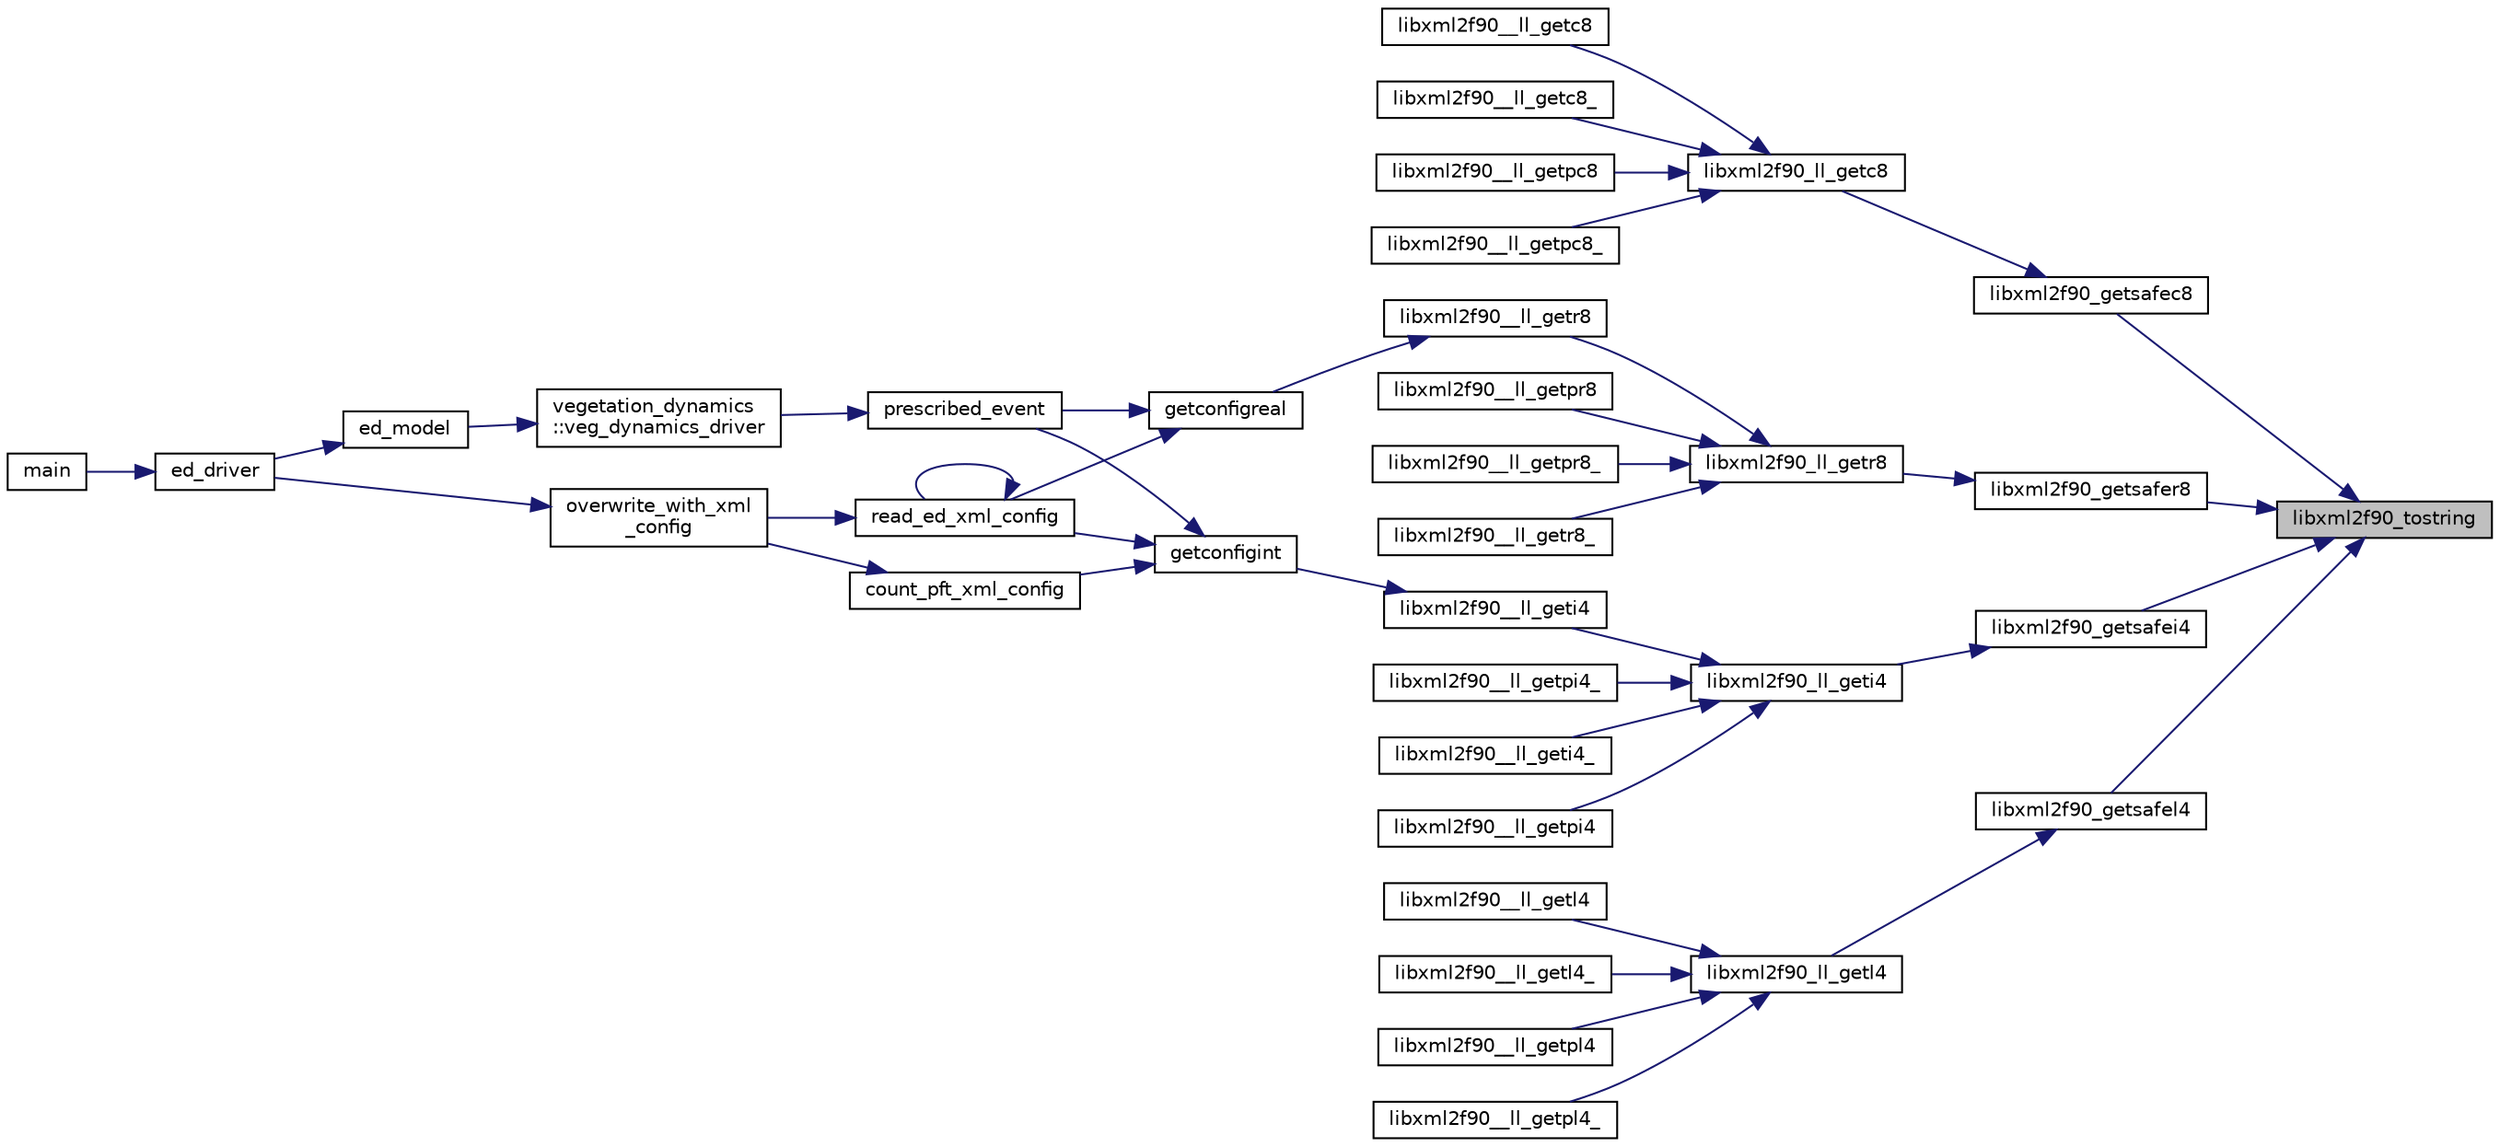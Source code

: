 digraph "libxml2f90_tostring"
{
 // LATEX_PDF_SIZE
  edge [fontname="Helvetica",fontsize="10",labelfontname="Helvetica",labelfontsize="10"];
  node [fontname="Helvetica",fontsize="10",shape=record];
  rankdir="RL";
  Node1 [label="libxml2f90_tostring",height=0.2,width=0.4,color="black", fillcolor="grey75", style="filled", fontcolor="black",tooltip=" "];
  Node1 -> Node2 [dir="back",color="midnightblue",fontsize="10",style="solid",fontname="Helvetica"];
  Node2 [label="libxml2f90_getsafec8",height=0.2,width=0.4,color="black", fillcolor="white", style="filled",URL="$libxml2f90_8f90__pp_8f90.html#a9ba5ab680800c28b4f9d6ceb0e8aa3f4",tooltip=" "];
  Node2 -> Node3 [dir="back",color="midnightblue",fontsize="10",style="solid",fontname="Helvetica"];
  Node3 [label="libxml2f90_ll_getc8",height=0.2,width=0.4,color="black", fillcolor="white", style="filled",URL="$libxml2f90_8f90__pp_8f90.html#a6a5ed182d7a75ff001e4372fb131e07c",tooltip=" "];
  Node3 -> Node4 [dir="back",color="midnightblue",fontsize="10",style="solid",fontname="Helvetica"];
  Node4 [label="libxml2f90__ll_getc8",height=0.2,width=0.4,color="black", fillcolor="white", style="filled",URL="$libxml2f90_8f90__pp_8f90.html#a5d4a74ac67abc4657d96bcc55fad78f3",tooltip=" "];
  Node3 -> Node5 [dir="back",color="midnightblue",fontsize="10",style="solid",fontname="Helvetica"];
  Node5 [label="libxml2f90__ll_getc8_",height=0.2,width=0.4,color="black", fillcolor="white", style="filled",URL="$libxml2f90_8f90__pp_8f90.html#a3cf0a08fd399cfb2380738008cc1523e",tooltip=" "];
  Node3 -> Node6 [dir="back",color="midnightblue",fontsize="10",style="solid",fontname="Helvetica"];
  Node6 [label="libxml2f90__ll_getpc8",height=0.2,width=0.4,color="black", fillcolor="white", style="filled",URL="$libxml2f90_8f90__pp_8f90.html#ac08cc5083f67fe974663dee0dd7066d5",tooltip=" "];
  Node3 -> Node7 [dir="back",color="midnightblue",fontsize="10",style="solid",fontname="Helvetica"];
  Node7 [label="libxml2f90__ll_getpc8_",height=0.2,width=0.4,color="black", fillcolor="white", style="filled",URL="$libxml2f90_8f90__pp_8f90.html#adf6af0ff041c73c9d338df8a99c88137",tooltip=" "];
  Node1 -> Node8 [dir="back",color="midnightblue",fontsize="10",style="solid",fontname="Helvetica"];
  Node8 [label="libxml2f90_getsafei4",height=0.2,width=0.4,color="black", fillcolor="white", style="filled",URL="$libxml2f90_8f90__pp_8f90.html#ac813de3235a2af4f169c5434743f86a2",tooltip=" "];
  Node8 -> Node9 [dir="back",color="midnightblue",fontsize="10",style="solid",fontname="Helvetica"];
  Node9 [label="libxml2f90_ll_geti4",height=0.2,width=0.4,color="black", fillcolor="white", style="filled",URL="$libxml2f90_8f90__pp_8f90.html#a06d3fe6d9c7cd1a6044e617b8a2acdb9",tooltip=" "];
  Node9 -> Node10 [dir="back",color="midnightblue",fontsize="10",style="solid",fontname="Helvetica"];
  Node10 [label="libxml2f90__ll_geti4",height=0.2,width=0.4,color="black", fillcolor="white", style="filled",URL="$libxml2f90_8f90__pp_8f90.html#a90fdd12e3f7794c98317d1b08550f01f",tooltip=" "];
  Node10 -> Node11 [dir="back",color="midnightblue",fontsize="10",style="solid",fontname="Helvetica"];
  Node11 [label="getconfigint",height=0.2,width=0.4,color="black", fillcolor="white", style="filled",URL="$ed__xml__config_8f90.html#a949b85c800477675f7d27e9e02d2d501",tooltip=" "];
  Node11 -> Node12 [dir="back",color="midnightblue",fontsize="10",style="solid",fontname="Helvetica"];
  Node12 [label="count_pft_xml_config",height=0.2,width=0.4,color="black", fillcolor="white", style="filled",URL="$ed__xml__config_8f90.html#a86b17f0ea1e5298fb9d4747819cf4f10",tooltip=" "];
  Node12 -> Node13 [dir="back",color="midnightblue",fontsize="10",style="solid",fontname="Helvetica"];
  Node13 [label="overwrite_with_xml\l_config",height=0.2,width=0.4,color="black", fillcolor="white", style="filled",URL="$ed__params_8f90.html#a2c0c887700d85a5be6fbd26b071c8da6",tooltip=" "];
  Node13 -> Node14 [dir="back",color="midnightblue",fontsize="10",style="solid",fontname="Helvetica"];
  Node14 [label="ed_driver",height=0.2,width=0.4,color="black", fillcolor="white", style="filled",URL="$ed__driver_8_f90.html#a5706bd8bee60960fe8166de1870e47da",tooltip=" "];
  Node14 -> Node15 [dir="back",color="midnightblue",fontsize="10",style="solid",fontname="Helvetica"];
  Node15 [label="main",height=0.2,width=0.4,color="black", fillcolor="white", style="filled",URL="$edmain_8_f90.html#a8ec2266d83cd6c0b762cbcbc92c0af3d",tooltip=" "];
  Node11 -> Node16 [dir="back",color="midnightblue",fontsize="10",style="solid",fontname="Helvetica"];
  Node16 [label="prescribed_event",height=0.2,width=0.4,color="black", fillcolor="white", style="filled",URL="$events_8f90.html#ad9f17e2da07d80a0734f81d8b2e27d25",tooltip=" "];
  Node16 -> Node17 [dir="back",color="midnightblue",fontsize="10",style="solid",fontname="Helvetica"];
  Node17 [label="vegetation_dynamics\l::veg_dynamics_driver",height=0.2,width=0.4,color="black", fillcolor="white", style="filled",URL="$namespacevegetation__dynamics.html#ac0aac7ba29275bab000373bd850a36e6",tooltip=" "];
  Node17 -> Node18 [dir="back",color="midnightblue",fontsize="10",style="solid",fontname="Helvetica"];
  Node18 [label="ed_model",height=0.2,width=0.4,color="black", fillcolor="white", style="filled",URL="$ed__model_8_f90.html#a9804b9ca3fcb1b4e17171d786d50c32c",tooltip="Begins, updates, and outputs results from ecosystem simulation."];
  Node18 -> Node14 [dir="back",color="midnightblue",fontsize="10",style="solid",fontname="Helvetica"];
  Node11 -> Node19 [dir="back",color="midnightblue",fontsize="10",style="solid",fontname="Helvetica"];
  Node19 [label="read_ed_xml_config",height=0.2,width=0.4,color="black", fillcolor="white", style="filled",URL="$ed__xml__config_8f90.html#accb60513f4c46e691fcd1f96c1e9df36",tooltip=" "];
  Node19 -> Node13 [dir="back",color="midnightblue",fontsize="10",style="solid",fontname="Helvetica"];
  Node19 -> Node19 [dir="back",color="midnightblue",fontsize="10",style="solid",fontname="Helvetica"];
  Node9 -> Node20 [dir="back",color="midnightblue",fontsize="10",style="solid",fontname="Helvetica"];
  Node20 [label="libxml2f90__ll_geti4_",height=0.2,width=0.4,color="black", fillcolor="white", style="filled",URL="$libxml2f90_8f90__pp_8f90.html#a1c2a48ca65f77d8c56223d71e08ced37",tooltip=" "];
  Node9 -> Node21 [dir="back",color="midnightblue",fontsize="10",style="solid",fontname="Helvetica"];
  Node21 [label="libxml2f90__ll_getpi4",height=0.2,width=0.4,color="black", fillcolor="white", style="filled",URL="$libxml2f90_8f90__pp_8f90.html#a02ca594441825f41fac314030efac043",tooltip=" "];
  Node9 -> Node22 [dir="back",color="midnightblue",fontsize="10",style="solid",fontname="Helvetica"];
  Node22 [label="libxml2f90__ll_getpi4_",height=0.2,width=0.4,color="black", fillcolor="white", style="filled",URL="$libxml2f90_8f90__pp_8f90.html#a3c828932bda4b9d96cb11bac75a064f2",tooltip=" "];
  Node1 -> Node23 [dir="back",color="midnightblue",fontsize="10",style="solid",fontname="Helvetica"];
  Node23 [label="libxml2f90_getsafel4",height=0.2,width=0.4,color="black", fillcolor="white", style="filled",URL="$libxml2f90_8f90__pp_8f90.html#a28f8b34bc930ad861c2ee4d764f945ba",tooltip=" "];
  Node23 -> Node24 [dir="back",color="midnightblue",fontsize="10",style="solid",fontname="Helvetica"];
  Node24 [label="libxml2f90_ll_getl4",height=0.2,width=0.4,color="black", fillcolor="white", style="filled",URL="$libxml2f90_8f90__pp_8f90.html#a71e6fc3f5a24b380986614bd6ff2ca9a",tooltip=" "];
  Node24 -> Node25 [dir="back",color="midnightblue",fontsize="10",style="solid",fontname="Helvetica"];
  Node25 [label="libxml2f90__ll_getl4",height=0.2,width=0.4,color="black", fillcolor="white", style="filled",URL="$libxml2f90_8f90__pp_8f90.html#a1b0c5cd537f12f2edf530cddaf84caf5",tooltip=" "];
  Node24 -> Node26 [dir="back",color="midnightblue",fontsize="10",style="solid",fontname="Helvetica"];
  Node26 [label="libxml2f90__ll_getl4_",height=0.2,width=0.4,color="black", fillcolor="white", style="filled",URL="$libxml2f90_8f90__pp_8f90.html#afb97bd01984f5df9ea5c58e09e719501",tooltip=" "];
  Node24 -> Node27 [dir="back",color="midnightblue",fontsize="10",style="solid",fontname="Helvetica"];
  Node27 [label="libxml2f90__ll_getpl4",height=0.2,width=0.4,color="black", fillcolor="white", style="filled",URL="$libxml2f90_8f90__pp_8f90.html#aae0db9dc81cd11d2c8f85d42f01321e5",tooltip=" "];
  Node24 -> Node28 [dir="back",color="midnightblue",fontsize="10",style="solid",fontname="Helvetica"];
  Node28 [label="libxml2f90__ll_getpl4_",height=0.2,width=0.4,color="black", fillcolor="white", style="filled",URL="$libxml2f90_8f90__pp_8f90.html#ac77032833d26c0b15ec204a9b8bd5888",tooltip=" "];
  Node1 -> Node29 [dir="back",color="midnightblue",fontsize="10",style="solid",fontname="Helvetica"];
  Node29 [label="libxml2f90_getsafer8",height=0.2,width=0.4,color="black", fillcolor="white", style="filled",URL="$libxml2f90_8f90__pp_8f90.html#a7851da50fe7a6768aa6f0d04aa9345a0",tooltip=" "];
  Node29 -> Node30 [dir="back",color="midnightblue",fontsize="10",style="solid",fontname="Helvetica"];
  Node30 [label="libxml2f90_ll_getr8",height=0.2,width=0.4,color="black", fillcolor="white", style="filled",URL="$libxml2f90_8f90__pp_8f90.html#abf76069613613425c0bc9539a51cd4d9",tooltip=" "];
  Node30 -> Node31 [dir="back",color="midnightblue",fontsize="10",style="solid",fontname="Helvetica"];
  Node31 [label="libxml2f90__ll_getpr8",height=0.2,width=0.4,color="black", fillcolor="white", style="filled",URL="$libxml2f90_8f90__pp_8f90.html#a5ffa8a56b1901a92be64556fe9f30e07",tooltip=" "];
  Node30 -> Node32 [dir="back",color="midnightblue",fontsize="10",style="solid",fontname="Helvetica"];
  Node32 [label="libxml2f90__ll_getpr8_",height=0.2,width=0.4,color="black", fillcolor="white", style="filled",URL="$libxml2f90_8f90__pp_8f90.html#a2a94c2cace24434f63c63fb2b59ed196",tooltip=" "];
  Node30 -> Node33 [dir="back",color="midnightblue",fontsize="10",style="solid",fontname="Helvetica"];
  Node33 [label="libxml2f90__ll_getr8",height=0.2,width=0.4,color="black", fillcolor="white", style="filled",URL="$libxml2f90_8f90__pp_8f90.html#a8f48610de931b9ef342dadfd11a62da0",tooltip=" "];
  Node33 -> Node34 [dir="back",color="midnightblue",fontsize="10",style="solid",fontname="Helvetica"];
  Node34 [label="getconfigreal",height=0.2,width=0.4,color="black", fillcolor="white", style="filled",URL="$ed__xml__config_8f90.html#a954b3037e7eb894975c79fed7627dfb0",tooltip=" "];
  Node34 -> Node16 [dir="back",color="midnightblue",fontsize="10",style="solid",fontname="Helvetica"];
  Node34 -> Node19 [dir="back",color="midnightblue",fontsize="10",style="solid",fontname="Helvetica"];
  Node30 -> Node35 [dir="back",color="midnightblue",fontsize="10",style="solid",fontname="Helvetica"];
  Node35 [label="libxml2f90__ll_getr8_",height=0.2,width=0.4,color="black", fillcolor="white", style="filled",URL="$libxml2f90_8f90__pp_8f90.html#a77f33adc7fb009d5c2f4b8e5201c8f44",tooltip=" "];
}
